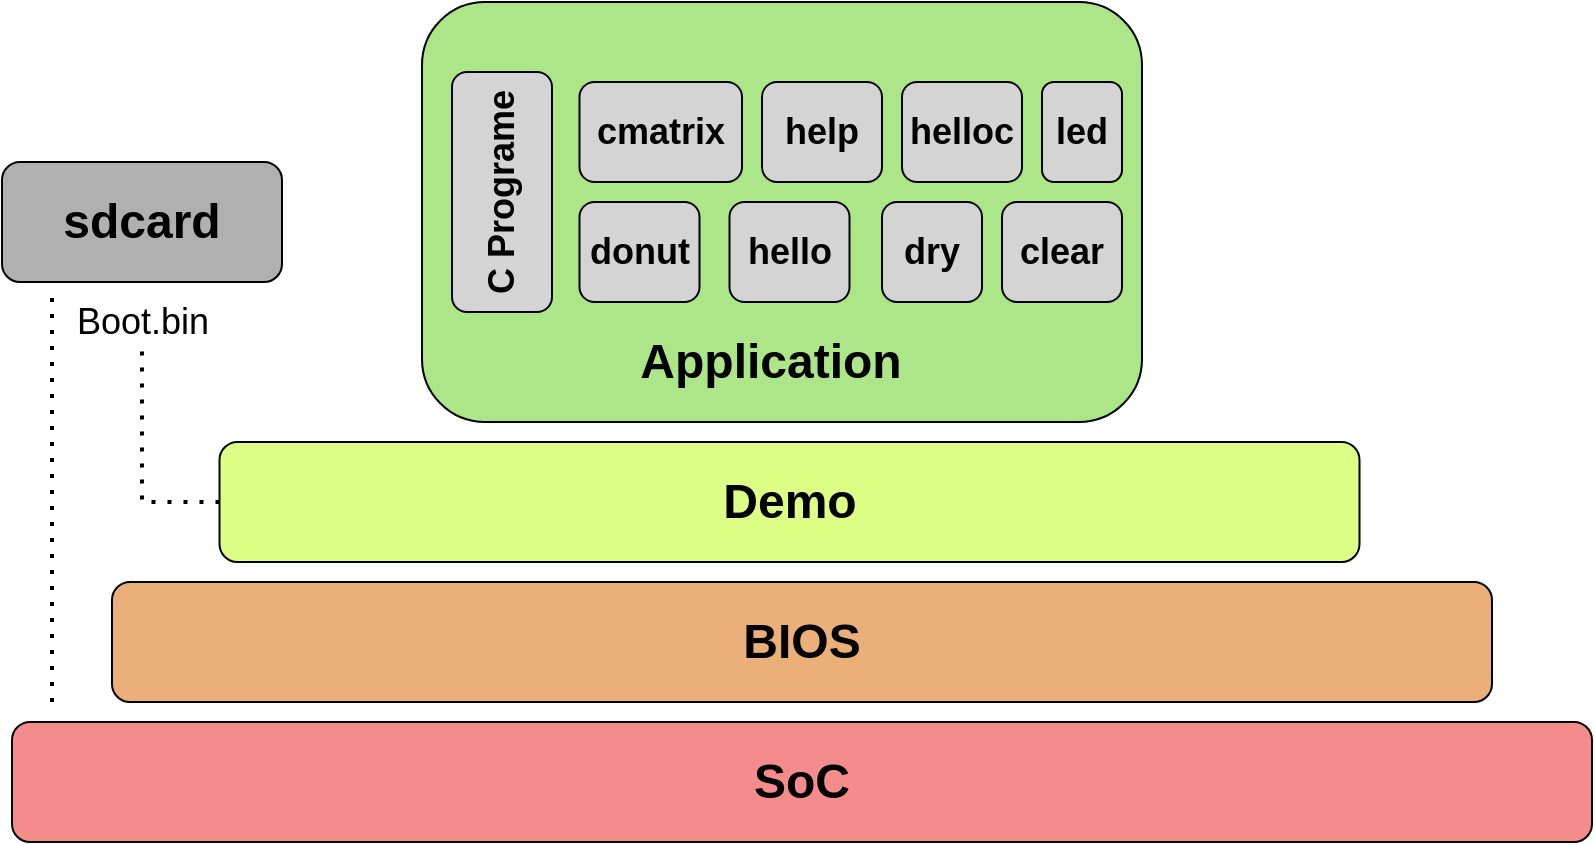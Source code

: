 <mxfile version="24.7.17">
  <diagram name="Page-1" id="sauJervdV8pSpNJdMbdd">
    <mxGraphModel dx="971" dy="1071" grid="1" gridSize="10" guides="1" tooltips="1" connect="1" arrows="1" fold="1" page="1" pageScale="1" pageWidth="850" pageHeight="1100" math="0" shadow="0">
      <root>
        <mxCell id="0" />
        <mxCell id="1" parent="0" />
        <mxCell id="E9nixSbG7K2rvXwsac23-1" value="&lt;font style=&quot;font-size: 24px;&quot;&gt;&lt;b&gt;SoC&lt;/b&gt;&lt;/font&gt;" style="rounded=1;whiteSpace=wrap;html=1;fillColor=#F58C8C;" parent="1" vertex="1">
          <mxGeometry x="195" y="490" width="790" height="60" as="geometry" />
        </mxCell>
        <mxCell id="E9nixSbG7K2rvXwsac23-2" value="&lt;font style=&quot;font-size: 24px;&quot;&gt;&lt;b&gt;BIOS&lt;/b&gt;&lt;/font&gt;" style="rounded=1;whiteSpace=wrap;html=1;fillColor=#EBAF7A;" parent="1" vertex="1">
          <mxGeometry x="245" y="420" width="690" height="60" as="geometry" />
        </mxCell>
        <mxCell id="E9nixSbG7K2rvXwsac23-3" value="&lt;font style=&quot;font-size: 24px;&quot;&gt;&lt;b&gt;Demo&lt;/b&gt;&lt;/font&gt;" style="rounded=1;whiteSpace=wrap;html=1;fillColor=#DEFF85;" parent="1" vertex="1">
          <mxGeometry x="298.75" y="350" width="570" height="60" as="geometry" />
        </mxCell>
        <mxCell id="E9nixSbG7K2rvXwsac23-4" value="" style="rounded=1;whiteSpace=wrap;html=1;fillColor=#ADE688;" parent="1" vertex="1">
          <mxGeometry x="400" y="130" width="360" height="210" as="geometry" />
        </mxCell>
        <mxCell id="E9nixSbG7K2rvXwsac23-6" value="&lt;font style=&quot;font-size: 18px;&quot;&gt;Boot.bin&lt;/font&gt;" style="text;html=1;align=center;verticalAlign=middle;resizable=0;points=[];autosize=1;strokeColor=none;fillColor=none;rotation=0;" parent="1" vertex="1">
          <mxGeometry x="215" y="270" width="90" height="40" as="geometry" />
        </mxCell>
        <mxCell id="E9nixSbG7K2rvXwsac23-12" value="&lt;font style=&quot;font-size: 18px;&quot;&gt;&lt;b&gt;donut&lt;/b&gt;&lt;/font&gt;" style="rounded=1;whiteSpace=wrap;html=1;fillColor=#D4D4D4;" parent="1" vertex="1">
          <mxGeometry x="478.75" y="230" width="60" height="50" as="geometry" />
        </mxCell>
        <mxCell id="E9nixSbG7K2rvXwsac23-13" value="&lt;font style=&quot;font-size: 18px;&quot;&gt;&lt;b&gt;cmatrix&lt;/b&gt;&lt;/font&gt;" style="rounded=1;whiteSpace=wrap;html=1;fillColor=#D4D4D4;" parent="1" vertex="1">
          <mxGeometry x="478.75" y="170" width="81.25" height="50" as="geometry" />
        </mxCell>
        <mxCell id="E9nixSbG7K2rvXwsac23-14" value="&lt;font style=&quot;font-size: 18px;&quot;&gt;&lt;b&gt;hello&lt;/b&gt;&lt;/font&gt;" style="rounded=1;whiteSpace=wrap;html=1;fillColor=#D4D4D4;" parent="1" vertex="1">
          <mxGeometry x="553.75" y="230" width="60" height="50" as="geometry" />
        </mxCell>
        <mxCell id="E9nixSbG7K2rvXwsac23-16" value="&lt;font style=&quot;font-size: 18px;&quot;&gt;&lt;b style=&quot;&quot;&gt;help&lt;/b&gt;&lt;/font&gt;" style="rounded=1;whiteSpace=wrap;html=1;fillColor=#D4D4D4;" parent="1" vertex="1">
          <mxGeometry x="570" y="170" width="60" height="50" as="geometry" />
        </mxCell>
        <mxCell id="E9nixSbG7K2rvXwsac23-17" value="&lt;font style=&quot;font-size: 18px;&quot;&gt;&lt;b&gt;clear&lt;/b&gt;&lt;/font&gt;" style="rounded=1;whiteSpace=wrap;html=1;fillColor=#D4D4D4;" parent="1" vertex="1">
          <mxGeometry x="690" y="230" width="60" height="50" as="geometry" />
        </mxCell>
        <mxCell id="E9nixSbG7K2rvXwsac23-18" value="&lt;font style=&quot;font-size: 18px;&quot;&gt;&lt;b&gt;led&lt;/b&gt;&lt;/font&gt;" style="rounded=1;whiteSpace=wrap;html=1;fillColor=#D4D4D4;" parent="1" vertex="1">
          <mxGeometry x="710" y="170" width="40" height="50" as="geometry" />
        </mxCell>
        <mxCell id="E9nixSbG7K2rvXwsac23-19" value="&lt;font style=&quot;font-size: 18px;&quot;&gt;&lt;b&gt;helloc&lt;/b&gt;&lt;/font&gt;" style="rounded=1;whiteSpace=wrap;html=1;fillColor=#D4D4D4;" parent="1" vertex="1">
          <mxGeometry x="640" y="170" width="60" height="50" as="geometry" />
        </mxCell>
        <mxCell id="E9nixSbG7K2rvXwsac23-20" value="&lt;span style=&quot;font-size: 18px;&quot;&gt;&lt;b&gt;dry&lt;/b&gt;&lt;/span&gt;" style="rounded=1;whiteSpace=wrap;html=1;fillColor=#D4D4D4;" parent="1" vertex="1">
          <mxGeometry x="630" y="230" width="50" height="50" as="geometry" />
        </mxCell>
        <mxCell id="E9nixSbG7K2rvXwsac23-21" value="&lt;font style=&quot;font-size: 18px;&quot;&gt;&lt;b style=&quot;&quot;&gt;C Programe&lt;/b&gt;&lt;/font&gt;" style="rounded=1;whiteSpace=wrap;html=1;rotation=-90;fillColor=#D4D4D4;" parent="1" vertex="1">
          <mxGeometry x="380" y="200" width="120" height="50" as="geometry" />
        </mxCell>
        <mxCell id="E9nixSbG7K2rvXwsac23-25" value="&lt;font style=&quot;font-size: 24px;&quot;&gt;&lt;b&gt;Application&lt;/b&gt;&lt;/font&gt;" style="text;html=1;align=center;verticalAlign=middle;resizable=0;points=[];autosize=1;strokeColor=none;fillColor=none;" parent="1" vertex="1">
          <mxGeometry x="498.75" y="290" width="150" height="40" as="geometry" />
        </mxCell>
        <mxCell id="E9nixSbG7K2rvXwsac23-26" value="&lt;b&gt;&lt;font style=&quot;font-size: 24px;&quot;&gt;sdcard&lt;/font&gt;&lt;/b&gt;" style="rounded=1;whiteSpace=wrap;html=1;fillColor=#B0B0B0;" parent="1" vertex="1">
          <mxGeometry x="190" y="210" width="140" height="60" as="geometry" />
        </mxCell>
        <mxCell id="E9nixSbG7K2rvXwsac23-37" value="" style="endArrow=none;dashed=1;html=1;dashPattern=1 3;strokeWidth=2;rounded=0;exitX=0;exitY=0.5;exitDx=0;exitDy=0;" parent="1" source="E9nixSbG7K2rvXwsac23-3" edge="1">
          <mxGeometry width="50" height="50" relative="1" as="geometry">
            <mxPoint x="210" y="350" as="sourcePoint" />
            <mxPoint x="260" y="300" as="targetPoint" />
            <Array as="points">
              <mxPoint x="260" y="380" />
            </Array>
          </mxGeometry>
        </mxCell>
        <mxCell id="E9nixSbG7K2rvXwsac23-38" value="" style="endArrow=none;dashed=1;html=1;dashPattern=1 3;strokeWidth=2;rounded=0;" parent="1" edge="1">
          <mxGeometry width="50" height="50" relative="1" as="geometry">
            <mxPoint x="215" y="480" as="sourcePoint" />
            <mxPoint x="215" y="275" as="targetPoint" />
          </mxGeometry>
        </mxCell>
      </root>
    </mxGraphModel>
  </diagram>
</mxfile>
